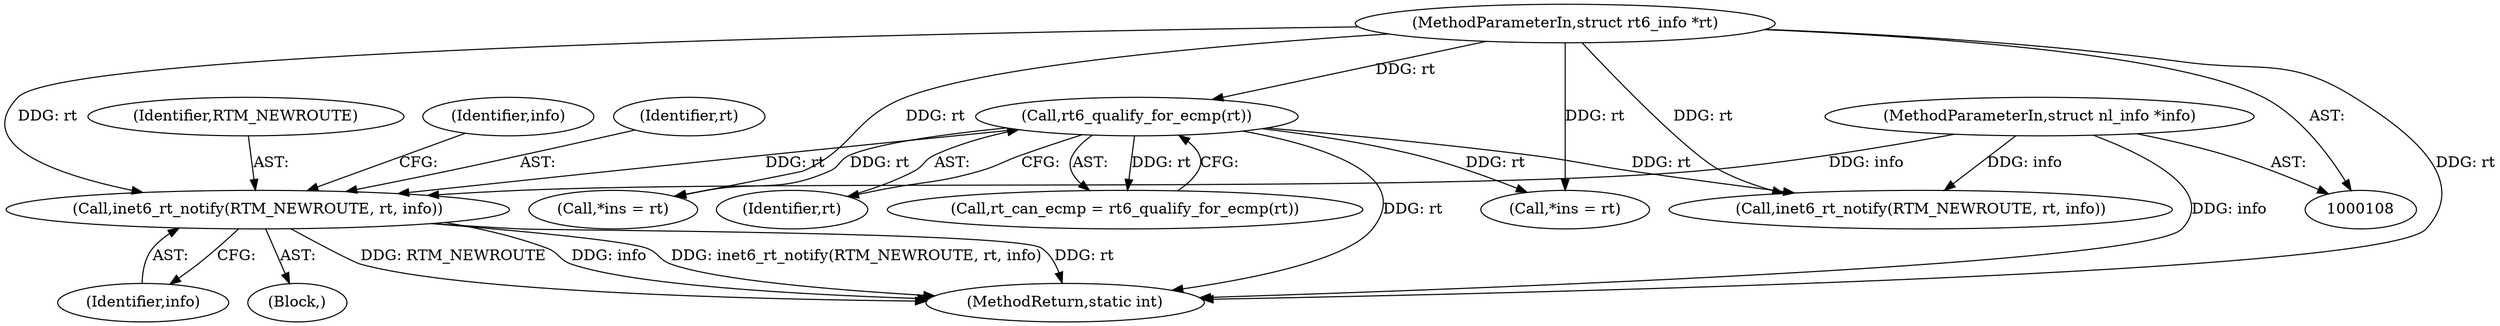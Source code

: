 digraph "0_linux_307f2fb95e9b96b3577916e73d92e104f8f26494@pointer" {
"1000415" [label="(Call,inet6_rt_notify(RTM_NEWROUTE, rt, info))"];
"1000110" [label="(MethodParameterIn,struct rt6_info *rt)"];
"1000154" [label="(Call,rt6_qualify_for_ecmp(rt))"];
"1000111" [label="(MethodParameterIn,struct nl_info *info)"];
"1000522" [label="(MethodReturn,static int)"];
"1000152" [label="(Call,rt_can_ecmp = rt6_qualify_for_ecmp(rt))"];
"1000110" [label="(MethodParameterIn,struct rt6_info *rt)"];
"1000418" [label="(Identifier,info)"];
"1000466" [label="(Call,*ins = rt)"];
"1000491" [label="(Call,inet6_rt_notify(RTM_NEWROUTE, rt, info))"];
"1000155" [label="(Identifier,rt)"];
"1000111" [label="(MethodParameterIn,struct nl_info *info)"];
"1000154" [label="(Call,rt6_qualify_for_ecmp(rt))"];
"1000416" [label="(Identifier,RTM_NEWROUTE)"];
"1000401" [label="(Call,*ins = rt)"];
"1000387" [label="(Block,)"];
"1000424" [label="(Identifier,info)"];
"1000415" [label="(Call,inet6_rt_notify(RTM_NEWROUTE, rt, info))"];
"1000417" [label="(Identifier,rt)"];
"1000415" -> "1000387"  [label="AST: "];
"1000415" -> "1000418"  [label="CFG: "];
"1000416" -> "1000415"  [label="AST: "];
"1000417" -> "1000415"  [label="AST: "];
"1000418" -> "1000415"  [label="AST: "];
"1000424" -> "1000415"  [label="CFG: "];
"1000415" -> "1000522"  [label="DDG: RTM_NEWROUTE"];
"1000415" -> "1000522"  [label="DDG: info"];
"1000415" -> "1000522"  [label="DDG: inet6_rt_notify(RTM_NEWROUTE, rt, info)"];
"1000415" -> "1000522"  [label="DDG: rt"];
"1000110" -> "1000415"  [label="DDG: rt"];
"1000154" -> "1000415"  [label="DDG: rt"];
"1000111" -> "1000415"  [label="DDG: info"];
"1000110" -> "1000108"  [label="AST: "];
"1000110" -> "1000522"  [label="DDG: rt"];
"1000110" -> "1000154"  [label="DDG: rt"];
"1000110" -> "1000401"  [label="DDG: rt"];
"1000110" -> "1000466"  [label="DDG: rt"];
"1000110" -> "1000491"  [label="DDG: rt"];
"1000154" -> "1000152"  [label="AST: "];
"1000154" -> "1000155"  [label="CFG: "];
"1000155" -> "1000154"  [label="AST: "];
"1000152" -> "1000154"  [label="CFG: "];
"1000154" -> "1000522"  [label="DDG: rt"];
"1000154" -> "1000152"  [label="DDG: rt"];
"1000154" -> "1000401"  [label="DDG: rt"];
"1000154" -> "1000466"  [label="DDG: rt"];
"1000154" -> "1000491"  [label="DDG: rt"];
"1000111" -> "1000108"  [label="AST: "];
"1000111" -> "1000522"  [label="DDG: info"];
"1000111" -> "1000491"  [label="DDG: info"];
}
